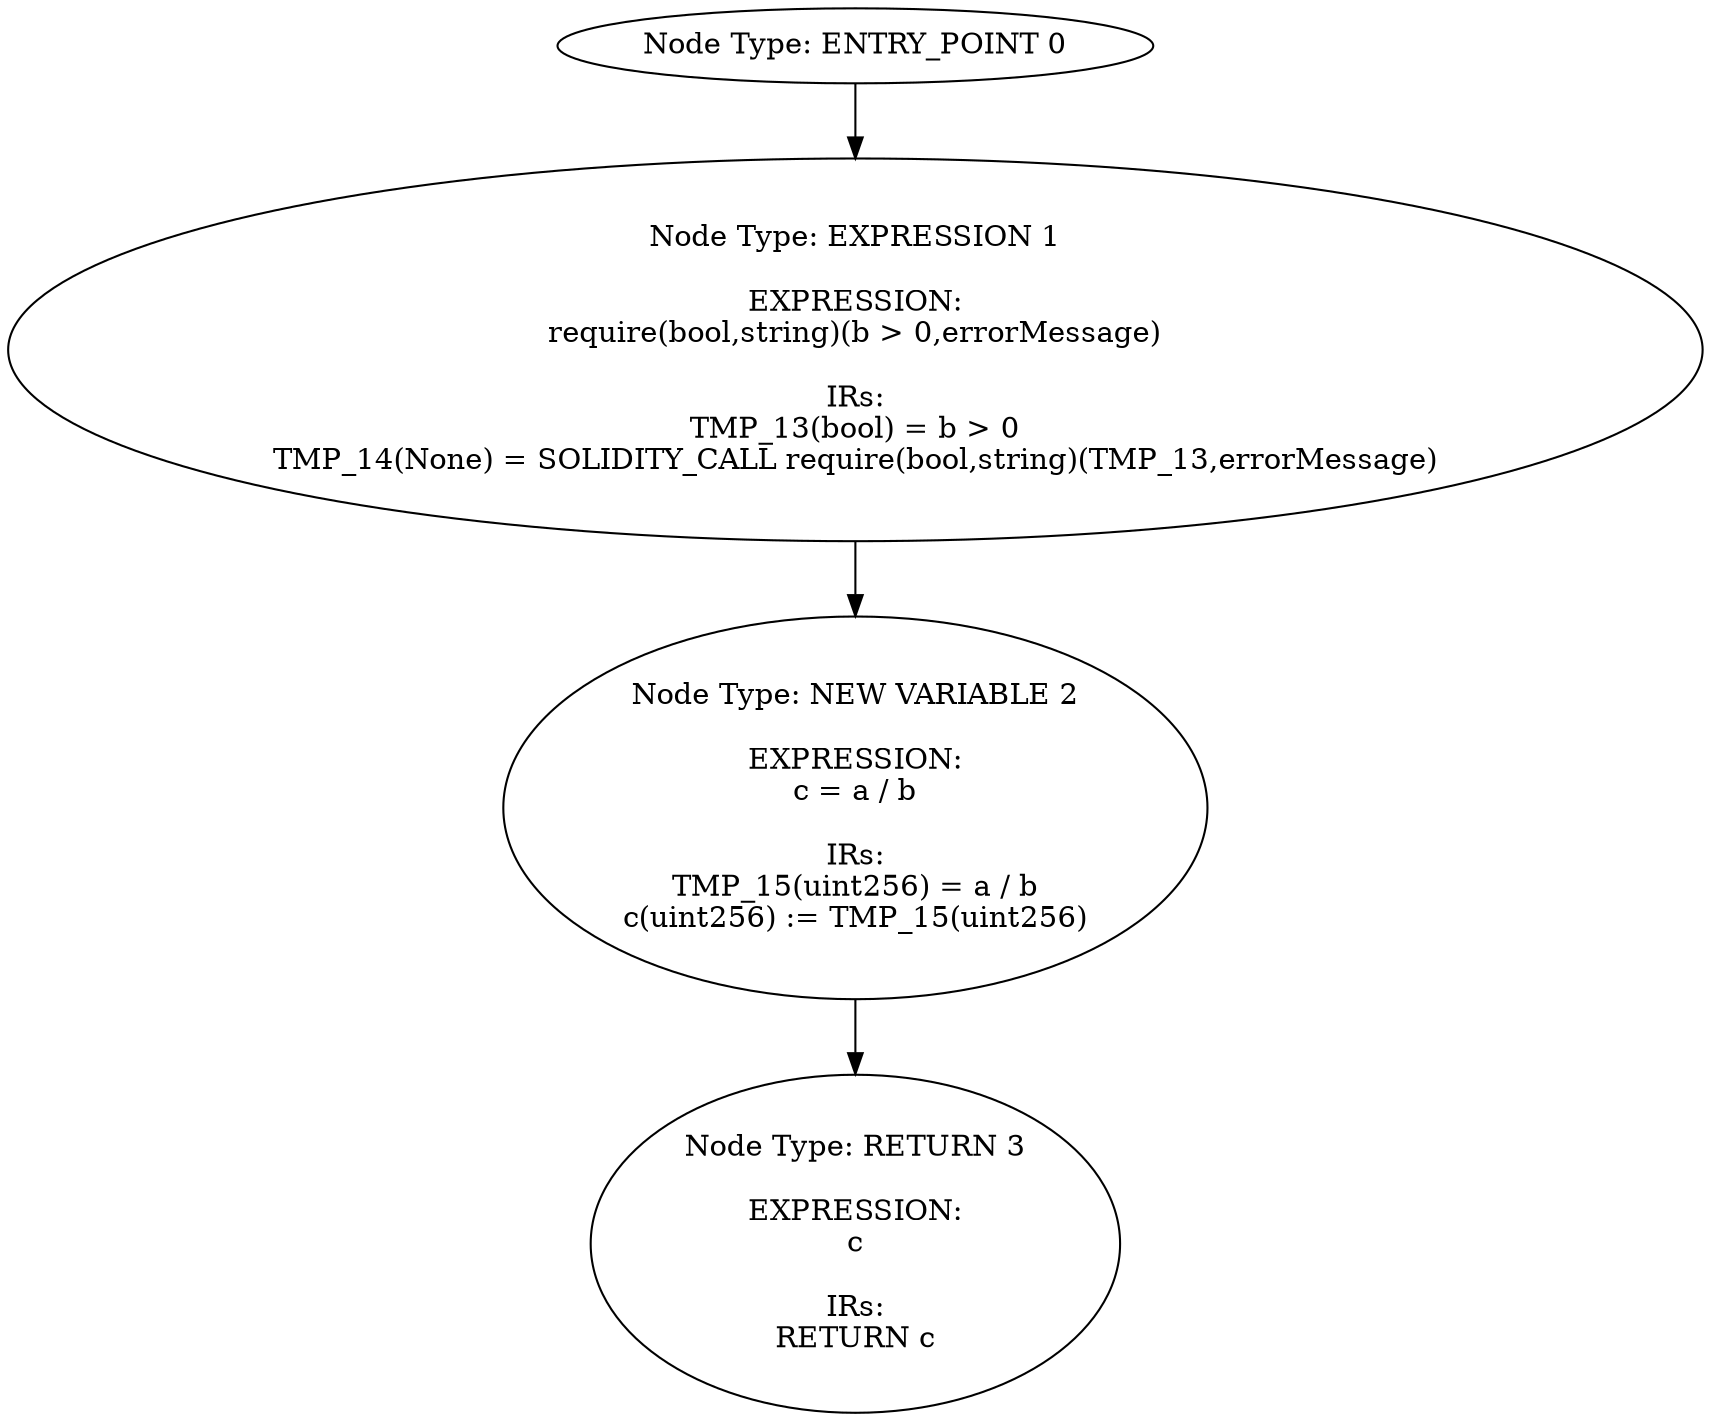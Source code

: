 digraph{
0[label="Node Type: ENTRY_POINT 0
"];
0->1;
1[label="Node Type: EXPRESSION 1

EXPRESSION:
require(bool,string)(b > 0,errorMessage)

IRs:
TMP_13(bool) = b > 0
TMP_14(None) = SOLIDITY_CALL require(bool,string)(TMP_13,errorMessage)"];
1->2;
2[label="Node Type: NEW VARIABLE 2

EXPRESSION:
c = a / b

IRs:
TMP_15(uint256) = a / b
c(uint256) := TMP_15(uint256)"];
2->3;
3[label="Node Type: RETURN 3

EXPRESSION:
c

IRs:
RETURN c"];
}
